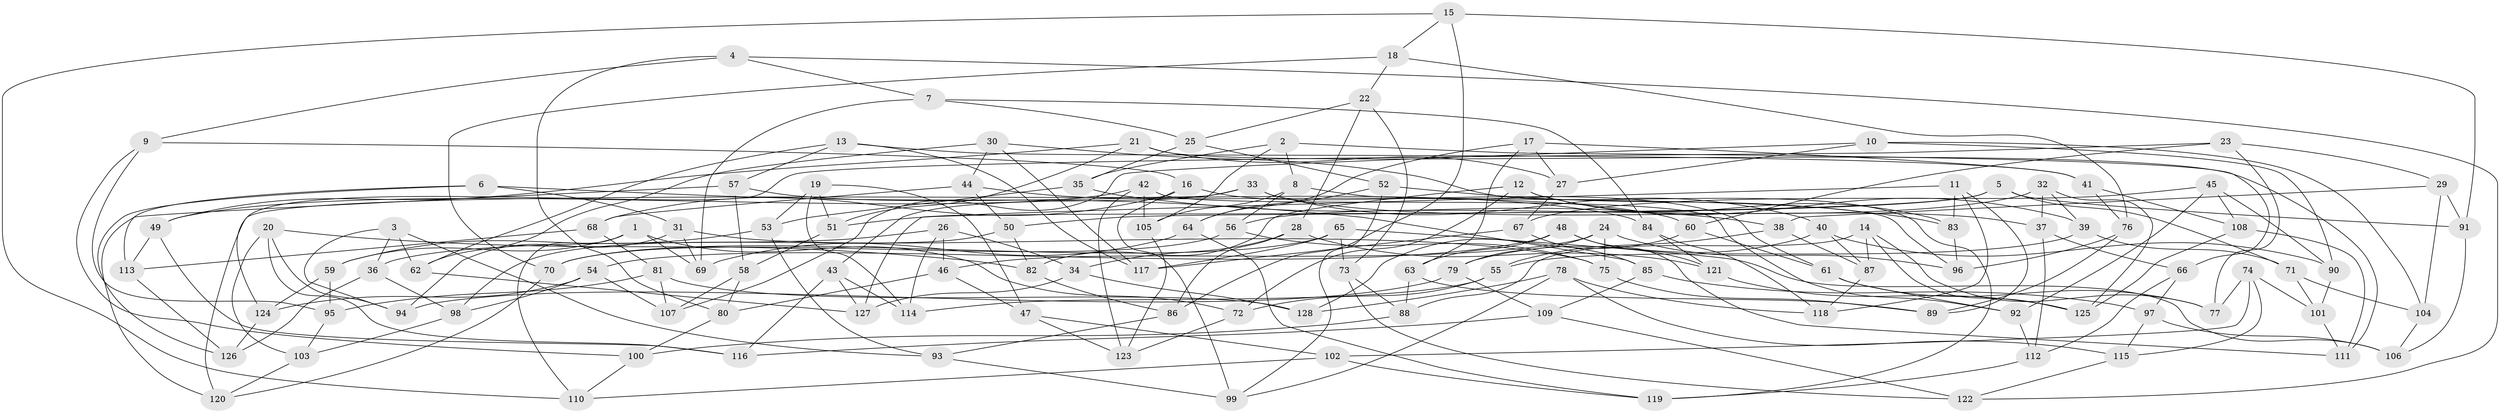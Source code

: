 // Generated by graph-tools (version 1.1) at 2025/37/03/09/25 02:37:56]
// undirected, 128 vertices, 256 edges
graph export_dot {
graph [start="1"]
  node [color=gray90,style=filled];
  1;
  2;
  3;
  4;
  5;
  6;
  7;
  8;
  9;
  10;
  11;
  12;
  13;
  14;
  15;
  16;
  17;
  18;
  19;
  20;
  21;
  22;
  23;
  24;
  25;
  26;
  27;
  28;
  29;
  30;
  31;
  32;
  33;
  34;
  35;
  36;
  37;
  38;
  39;
  40;
  41;
  42;
  43;
  44;
  45;
  46;
  47;
  48;
  49;
  50;
  51;
  52;
  53;
  54;
  55;
  56;
  57;
  58;
  59;
  60;
  61;
  62;
  63;
  64;
  65;
  66;
  67;
  68;
  69;
  70;
  71;
  72;
  73;
  74;
  75;
  76;
  77;
  78;
  79;
  80;
  81;
  82;
  83;
  84;
  85;
  86;
  87;
  88;
  89;
  90;
  91;
  92;
  93;
  94;
  95;
  96;
  97;
  98;
  99;
  100;
  101;
  102;
  103;
  104;
  105;
  106;
  107;
  108;
  109;
  110;
  111;
  112;
  113;
  114;
  115;
  116;
  117;
  118;
  119;
  120;
  121;
  122;
  123;
  124;
  125;
  126;
  127;
  128;
  1 -- 59;
  1 -- 72;
  1 -- 110;
  1 -- 69;
  2 -- 105;
  2 -- 35;
  2 -- 66;
  2 -- 8;
  3 -- 94;
  3 -- 62;
  3 -- 93;
  3 -- 36;
  4 -- 7;
  4 -- 9;
  4 -- 122;
  4 -- 80;
  5 -- 91;
  5 -- 50;
  5 -- 71;
  5 -- 51;
  6 -- 113;
  6 -- 85;
  6 -- 126;
  6 -- 31;
  7 -- 25;
  7 -- 84;
  7 -- 69;
  8 -- 56;
  8 -- 105;
  8 -- 96;
  9 -- 95;
  9 -- 100;
  9 -- 16;
  10 -- 104;
  10 -- 107;
  10 -- 27;
  10 -- 90;
  11 -- 118;
  11 -- 83;
  11 -- 127;
  11 -- 89;
  12 -- 82;
  12 -- 83;
  12 -- 72;
  12 -- 39;
  13 -- 41;
  13 -- 57;
  13 -- 62;
  13 -- 117;
  14 -- 77;
  14 -- 125;
  14 -- 88;
  14 -- 87;
  15 -- 110;
  15 -- 91;
  15 -- 86;
  15 -- 18;
  16 -- 99;
  16 -- 61;
  16 -- 68;
  17 -- 64;
  17 -- 41;
  17 -- 27;
  17 -- 63;
  18 -- 22;
  18 -- 76;
  18 -- 70;
  19 -- 47;
  19 -- 114;
  19 -- 53;
  19 -- 51;
  20 -- 82;
  20 -- 94;
  20 -- 103;
  20 -- 116;
  21 -- 49;
  21 -- 51;
  21 -- 111;
  21 -- 27;
  22 -- 73;
  22 -- 25;
  22 -- 28;
  23 -- 77;
  23 -- 60;
  23 -- 29;
  23 -- 124;
  24 -- 96;
  24 -- 79;
  24 -- 75;
  24 -- 46;
  25 -- 52;
  25 -- 35;
  26 -- 34;
  26 -- 46;
  26 -- 36;
  26 -- 114;
  27 -- 67;
  28 -- 34;
  28 -- 121;
  28 -- 86;
  29 -- 104;
  29 -- 91;
  29 -- 38;
  30 -- 62;
  30 -- 44;
  30 -- 119;
  30 -- 117;
  31 -- 75;
  31 -- 94;
  31 -- 69;
  32 -- 39;
  32 -- 56;
  32 -- 37;
  32 -- 125;
  33 -- 37;
  33 -- 40;
  33 -- 120;
  33 -- 43;
  34 -- 127;
  34 -- 128;
  35 -- 53;
  35 -- 38;
  36 -- 126;
  36 -- 98;
  37 -- 112;
  37 -- 66;
  38 -- 55;
  38 -- 87;
  39 -- 71;
  39 -- 55;
  40 -- 90;
  40 -- 79;
  40 -- 87;
  41 -- 108;
  41 -- 76;
  42 -- 92;
  42 -- 105;
  42 -- 49;
  42 -- 123;
  43 -- 127;
  43 -- 114;
  43 -- 116;
  44 -- 50;
  44 -- 60;
  44 -- 68;
  45 -- 67;
  45 -- 108;
  45 -- 92;
  45 -- 90;
  46 -- 80;
  46 -- 47;
  47 -- 123;
  47 -- 102;
  48 -- 121;
  48 -- 111;
  48 -- 54;
  48 -- 63;
  49 -- 116;
  49 -- 113;
  50 -- 98;
  50 -- 82;
  51 -- 58;
  52 -- 64;
  52 -- 83;
  52 -- 99;
  53 -- 93;
  53 -- 59;
  54 -- 107;
  54 -- 124;
  54 -- 98;
  55 -- 114;
  55 -- 72;
  56 -- 70;
  56 -- 75;
  57 -- 84;
  57 -- 120;
  57 -- 58;
  58 -- 80;
  58 -- 107;
  59 -- 124;
  59 -- 95;
  60 -- 128;
  60 -- 61;
  61 -- 77;
  61 -- 92;
  62 -- 127;
  63 -- 89;
  63 -- 88;
  64 -- 119;
  64 -- 69;
  65 -- 106;
  65 -- 117;
  65 -- 70;
  65 -- 73;
  66 -- 112;
  66 -- 97;
  67 -- 85;
  67 -- 117;
  68 -- 113;
  68 -- 81;
  70 -- 120;
  71 -- 101;
  71 -- 104;
  72 -- 123;
  73 -- 88;
  73 -- 122;
  74 -- 115;
  74 -- 101;
  74 -- 77;
  74 -- 102;
  75 -- 89;
  76 -- 89;
  76 -- 96;
  78 -- 128;
  78 -- 99;
  78 -- 118;
  78 -- 115;
  79 -- 109;
  79 -- 94;
  80 -- 100;
  81 -- 95;
  81 -- 128;
  81 -- 107;
  82 -- 86;
  83 -- 96;
  84 -- 121;
  84 -- 118;
  85 -- 97;
  85 -- 109;
  86 -- 93;
  87 -- 118;
  88 -- 100;
  90 -- 101;
  91 -- 106;
  92 -- 112;
  93 -- 99;
  95 -- 103;
  97 -- 106;
  97 -- 115;
  98 -- 103;
  100 -- 110;
  101 -- 111;
  102 -- 119;
  102 -- 110;
  103 -- 120;
  104 -- 106;
  105 -- 123;
  108 -- 125;
  108 -- 111;
  109 -- 122;
  109 -- 116;
  112 -- 119;
  113 -- 126;
  115 -- 122;
  121 -- 125;
  124 -- 126;
}
